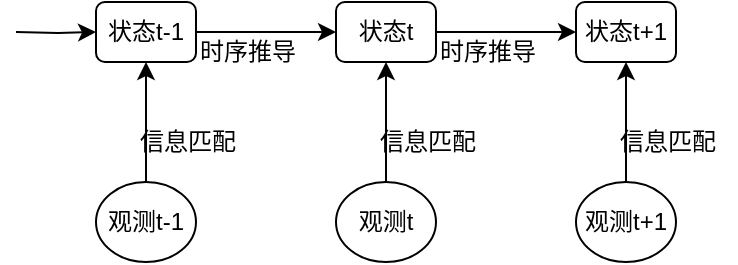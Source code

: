 <mxfile version="10.8.7" type="github"><diagram id="4bfxiQCTMaAPYVKzOCb9" name="Page-1"><mxGraphModel dx="840" dy="459" grid="1" gridSize="10" guides="1" tooltips="1" connect="1" arrows="1" fold="1" page="1" pageScale="1" pageWidth="827" pageHeight="1169" math="0" shadow="0"><root><mxCell id="0"/><mxCell id="1" parent="0"/><mxCell id="vKdOKzgmTuOndy6yoLmk-12" style="edgeStyle=orthogonalEdgeStyle;rounded=0;orthogonalLoop=1;jettySize=auto;html=1;entryX=0;entryY=0.5;entryDx=0;entryDy=0;" edge="1" parent="1" source="vKdOKzgmTuOndy6yoLmk-2" target="vKdOKzgmTuOndy6yoLmk-3"><mxGeometry relative="1" as="geometry"/></mxCell><mxCell id="vKdOKzgmTuOndy6yoLmk-2" value="状态t" style="rounded=1;whiteSpace=wrap;html=1;" vertex="1" parent="1"><mxGeometry x="320" y="160" width="50" height="30" as="geometry"/></mxCell><mxCell id="vKdOKzgmTuOndy6yoLmk-3" value="状态t+1" style="rounded=1;whiteSpace=wrap;html=1;" vertex="1" parent="1"><mxGeometry x="440" y="160" width="50" height="30" as="geometry"/></mxCell><mxCell id="vKdOKzgmTuOndy6yoLmk-11" style="edgeStyle=orthogonalEdgeStyle;rounded=0;orthogonalLoop=1;jettySize=auto;html=1;entryX=0;entryY=0.5;entryDx=0;entryDy=0;" edge="1" parent="1" source="vKdOKzgmTuOndy6yoLmk-4" target="vKdOKzgmTuOndy6yoLmk-2"><mxGeometry relative="1" as="geometry"/></mxCell><mxCell id="vKdOKzgmTuOndy6yoLmk-4" value="状态t-1" style="rounded=1;whiteSpace=wrap;html=1;" vertex="1" parent="1"><mxGeometry x="200" y="160" width="50" height="30" as="geometry"/></mxCell><mxCell id="vKdOKzgmTuOndy6yoLmk-9" style="edgeStyle=orthogonalEdgeStyle;rounded=0;orthogonalLoop=1;jettySize=auto;html=1;exitX=0.5;exitY=0;exitDx=0;exitDy=0;" edge="1" parent="1" source="vKdOKzgmTuOndy6yoLmk-5" target="vKdOKzgmTuOndy6yoLmk-2"><mxGeometry relative="1" as="geometry"/></mxCell><mxCell id="vKdOKzgmTuOndy6yoLmk-5" value="观测t" style="ellipse;whiteSpace=wrap;html=1;" vertex="1" parent="1"><mxGeometry x="320" y="250" width="50" height="40" as="geometry"/></mxCell><mxCell id="vKdOKzgmTuOndy6yoLmk-10" style="edgeStyle=orthogonalEdgeStyle;rounded=0;orthogonalLoop=1;jettySize=auto;html=1;exitX=0.5;exitY=0;exitDx=0;exitDy=0;entryX=0.5;entryY=1;entryDx=0;entryDy=0;" edge="1" parent="1" source="vKdOKzgmTuOndy6yoLmk-6" target="vKdOKzgmTuOndy6yoLmk-3"><mxGeometry relative="1" as="geometry"/></mxCell><mxCell id="vKdOKzgmTuOndy6yoLmk-6" value="观测t+1" style="ellipse;whiteSpace=wrap;html=1;" vertex="1" parent="1"><mxGeometry x="440" y="250" width="50" height="40" as="geometry"/></mxCell><mxCell id="vKdOKzgmTuOndy6yoLmk-8" style="edgeStyle=orthogonalEdgeStyle;rounded=0;orthogonalLoop=1;jettySize=auto;html=1;exitX=0.5;exitY=0;exitDx=0;exitDy=0;entryX=0.5;entryY=1;entryDx=0;entryDy=0;" edge="1" parent="1" source="vKdOKzgmTuOndy6yoLmk-7" target="vKdOKzgmTuOndy6yoLmk-4"><mxGeometry relative="1" as="geometry"/></mxCell><mxCell id="vKdOKzgmTuOndy6yoLmk-7" value="观测t-1" style="ellipse;whiteSpace=wrap;html=1;" vertex="1" parent="1"><mxGeometry x="200" y="250" width="50" height="40" as="geometry"/></mxCell><mxCell id="vKdOKzgmTuOndy6yoLmk-13" style="edgeStyle=orthogonalEdgeStyle;rounded=0;orthogonalLoop=1;jettySize=auto;html=1;entryX=0;entryY=0.5;entryDx=0;entryDy=0;" edge="1" parent="1" target="vKdOKzgmTuOndy6yoLmk-4"><mxGeometry relative="1" as="geometry"><mxPoint x="160" y="175" as="sourcePoint"/><mxPoint x="190" y="170" as="targetPoint"/></mxGeometry></mxCell><mxCell id="vKdOKzgmTuOndy6yoLmk-14" value="时序推导" style="text;html=1;resizable=0;points=[];autosize=1;align=left;verticalAlign=top;spacingTop=-4;" vertex="1" parent="1"><mxGeometry x="250" y="175" width="60" height="20" as="geometry"/></mxCell><mxCell id="vKdOKzgmTuOndy6yoLmk-16" value="信息匹配" style="text;html=1;resizable=0;points=[];autosize=1;align=left;verticalAlign=top;spacingTop=-4;" vertex="1" parent="1"><mxGeometry x="220" y="220" width="60" height="20" as="geometry"/></mxCell><mxCell id="vKdOKzgmTuOndy6yoLmk-17" value="时序推导" style="text;html=1;resizable=0;points=[];autosize=1;align=left;verticalAlign=top;spacingTop=-4;" vertex="1" parent="1"><mxGeometry x="370" y="175" width="60" height="20" as="geometry"/></mxCell><mxCell id="vKdOKzgmTuOndy6yoLmk-18" value="信息匹配" style="text;html=1;resizable=0;points=[];autosize=1;align=left;verticalAlign=top;spacingTop=-4;" vertex="1" parent="1"><mxGeometry x="340" y="220" width="60" height="20" as="geometry"/></mxCell><mxCell id="vKdOKzgmTuOndy6yoLmk-19" value="信息匹配" style="text;html=1;resizable=0;points=[];autosize=1;align=left;verticalAlign=top;spacingTop=-4;" vertex="1" parent="1"><mxGeometry x="460" y="220" width="60" height="20" as="geometry"/></mxCell></root></mxGraphModel></diagram></mxfile>